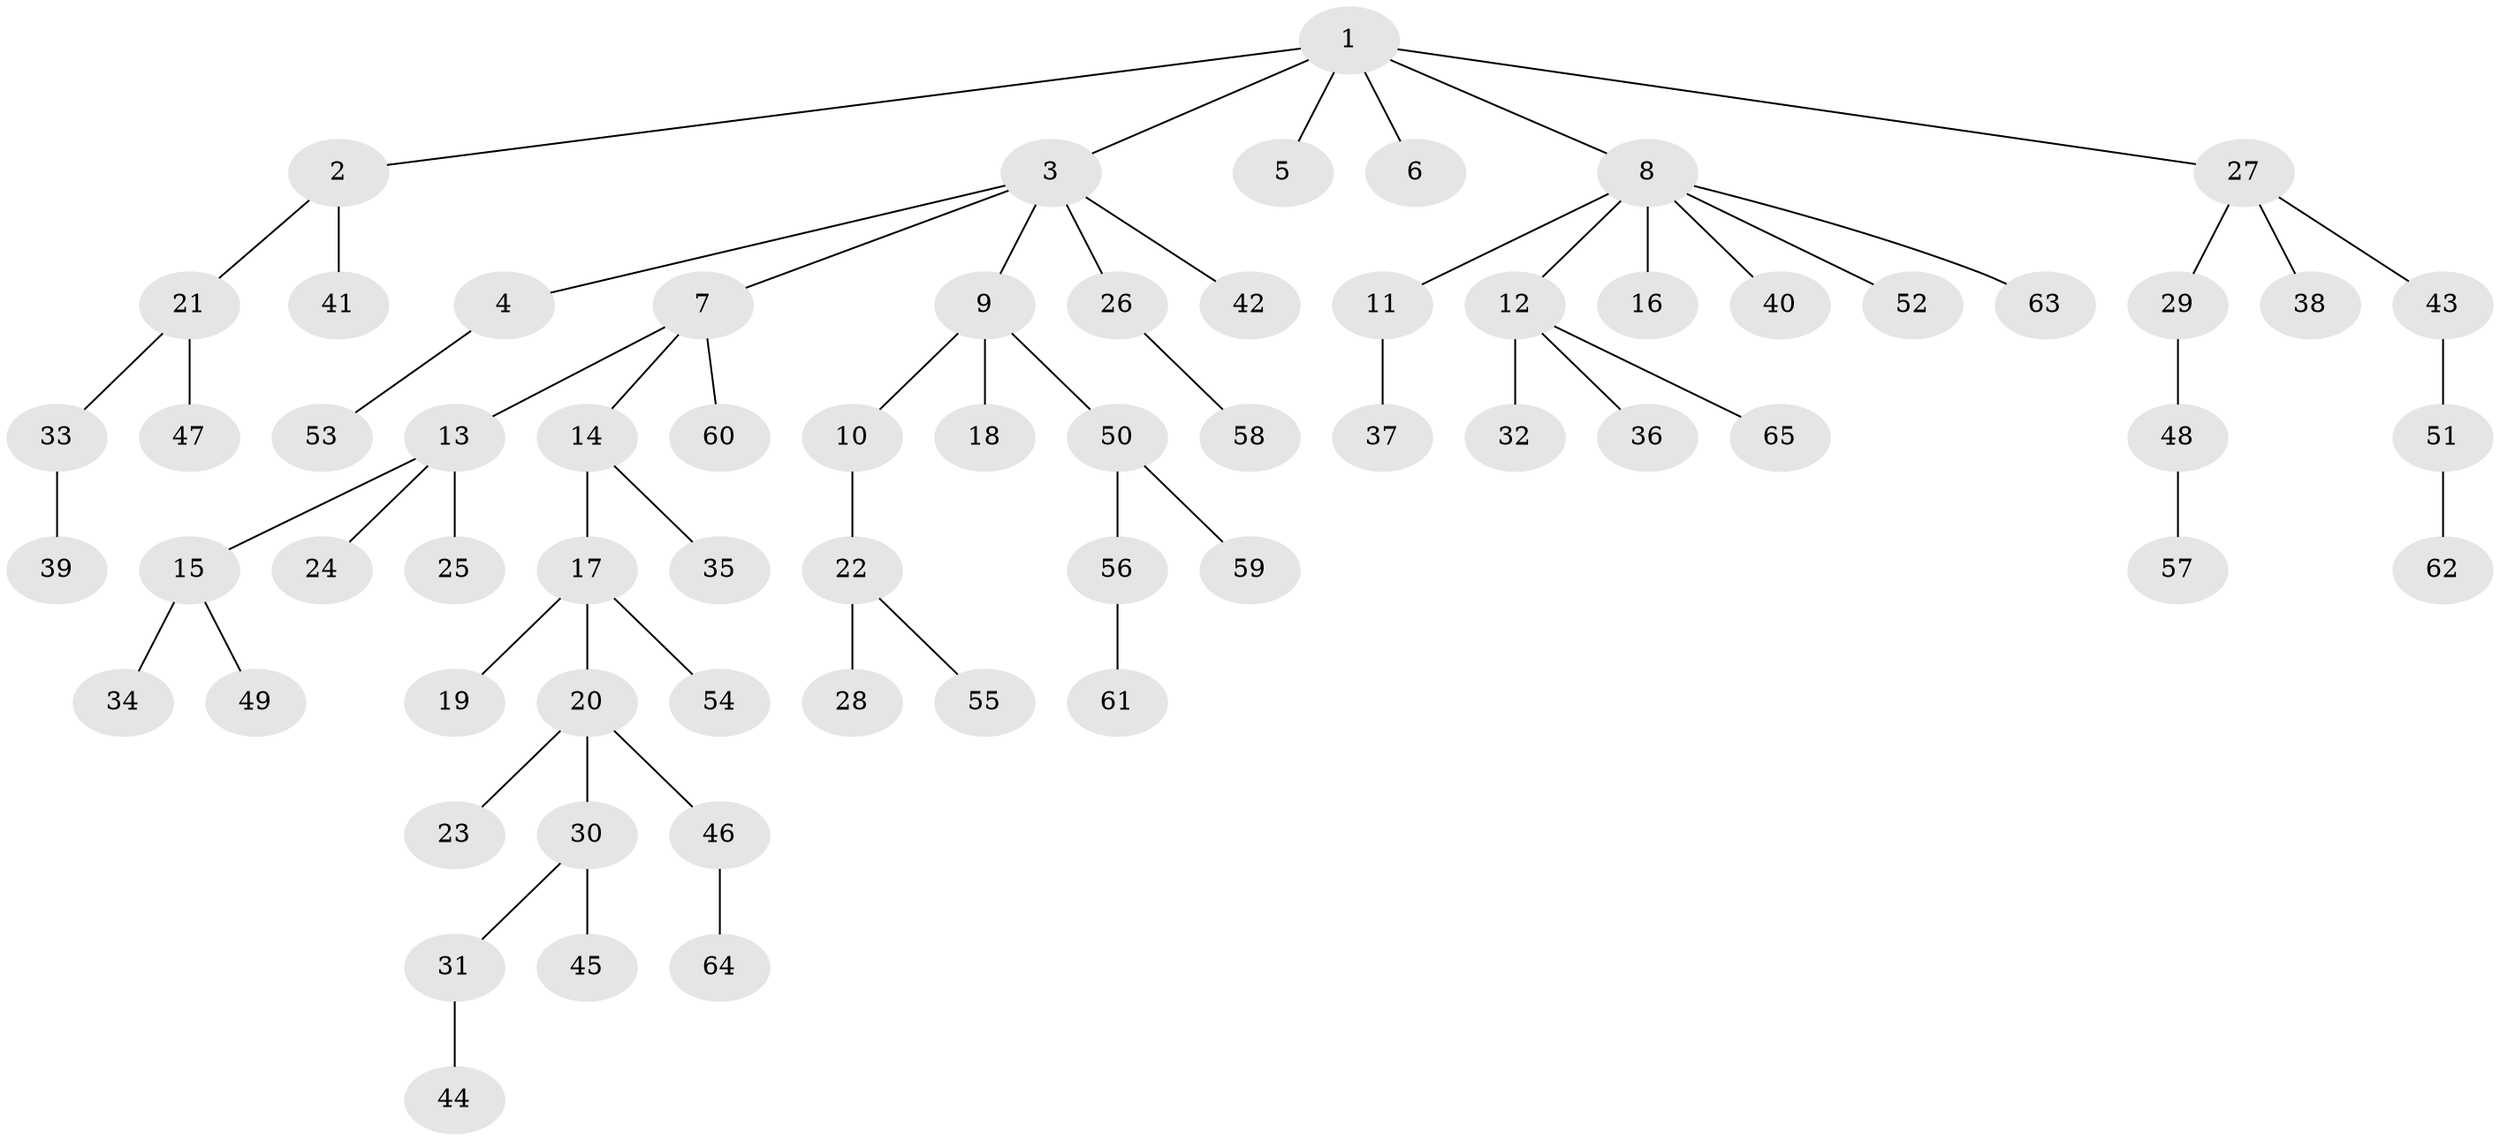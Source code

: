 // coarse degree distribution, {5: 0.058823529411764705, 2: 0.2647058823529412, 1: 0.47058823529411764, 3: 0.17647058823529413, 4: 0.029411764705882353}
// Generated by graph-tools (version 1.1) at 2025/51/03/04/25 22:51:45]
// undirected, 65 vertices, 64 edges
graph export_dot {
  node [color=gray90,style=filled];
  1;
  2;
  3;
  4;
  5;
  6;
  7;
  8;
  9;
  10;
  11;
  12;
  13;
  14;
  15;
  16;
  17;
  18;
  19;
  20;
  21;
  22;
  23;
  24;
  25;
  26;
  27;
  28;
  29;
  30;
  31;
  32;
  33;
  34;
  35;
  36;
  37;
  38;
  39;
  40;
  41;
  42;
  43;
  44;
  45;
  46;
  47;
  48;
  49;
  50;
  51;
  52;
  53;
  54;
  55;
  56;
  57;
  58;
  59;
  60;
  61;
  62;
  63;
  64;
  65;
  1 -- 2;
  1 -- 3;
  1 -- 5;
  1 -- 6;
  1 -- 8;
  1 -- 27;
  2 -- 21;
  2 -- 41;
  3 -- 4;
  3 -- 7;
  3 -- 9;
  3 -- 26;
  3 -- 42;
  4 -- 53;
  7 -- 13;
  7 -- 14;
  7 -- 60;
  8 -- 11;
  8 -- 12;
  8 -- 16;
  8 -- 40;
  8 -- 52;
  8 -- 63;
  9 -- 10;
  9 -- 18;
  9 -- 50;
  10 -- 22;
  11 -- 37;
  12 -- 32;
  12 -- 36;
  12 -- 65;
  13 -- 15;
  13 -- 24;
  13 -- 25;
  14 -- 17;
  14 -- 35;
  15 -- 34;
  15 -- 49;
  17 -- 19;
  17 -- 20;
  17 -- 54;
  20 -- 23;
  20 -- 30;
  20 -- 46;
  21 -- 33;
  21 -- 47;
  22 -- 28;
  22 -- 55;
  26 -- 58;
  27 -- 29;
  27 -- 38;
  27 -- 43;
  29 -- 48;
  30 -- 31;
  30 -- 45;
  31 -- 44;
  33 -- 39;
  43 -- 51;
  46 -- 64;
  48 -- 57;
  50 -- 56;
  50 -- 59;
  51 -- 62;
  56 -- 61;
}
